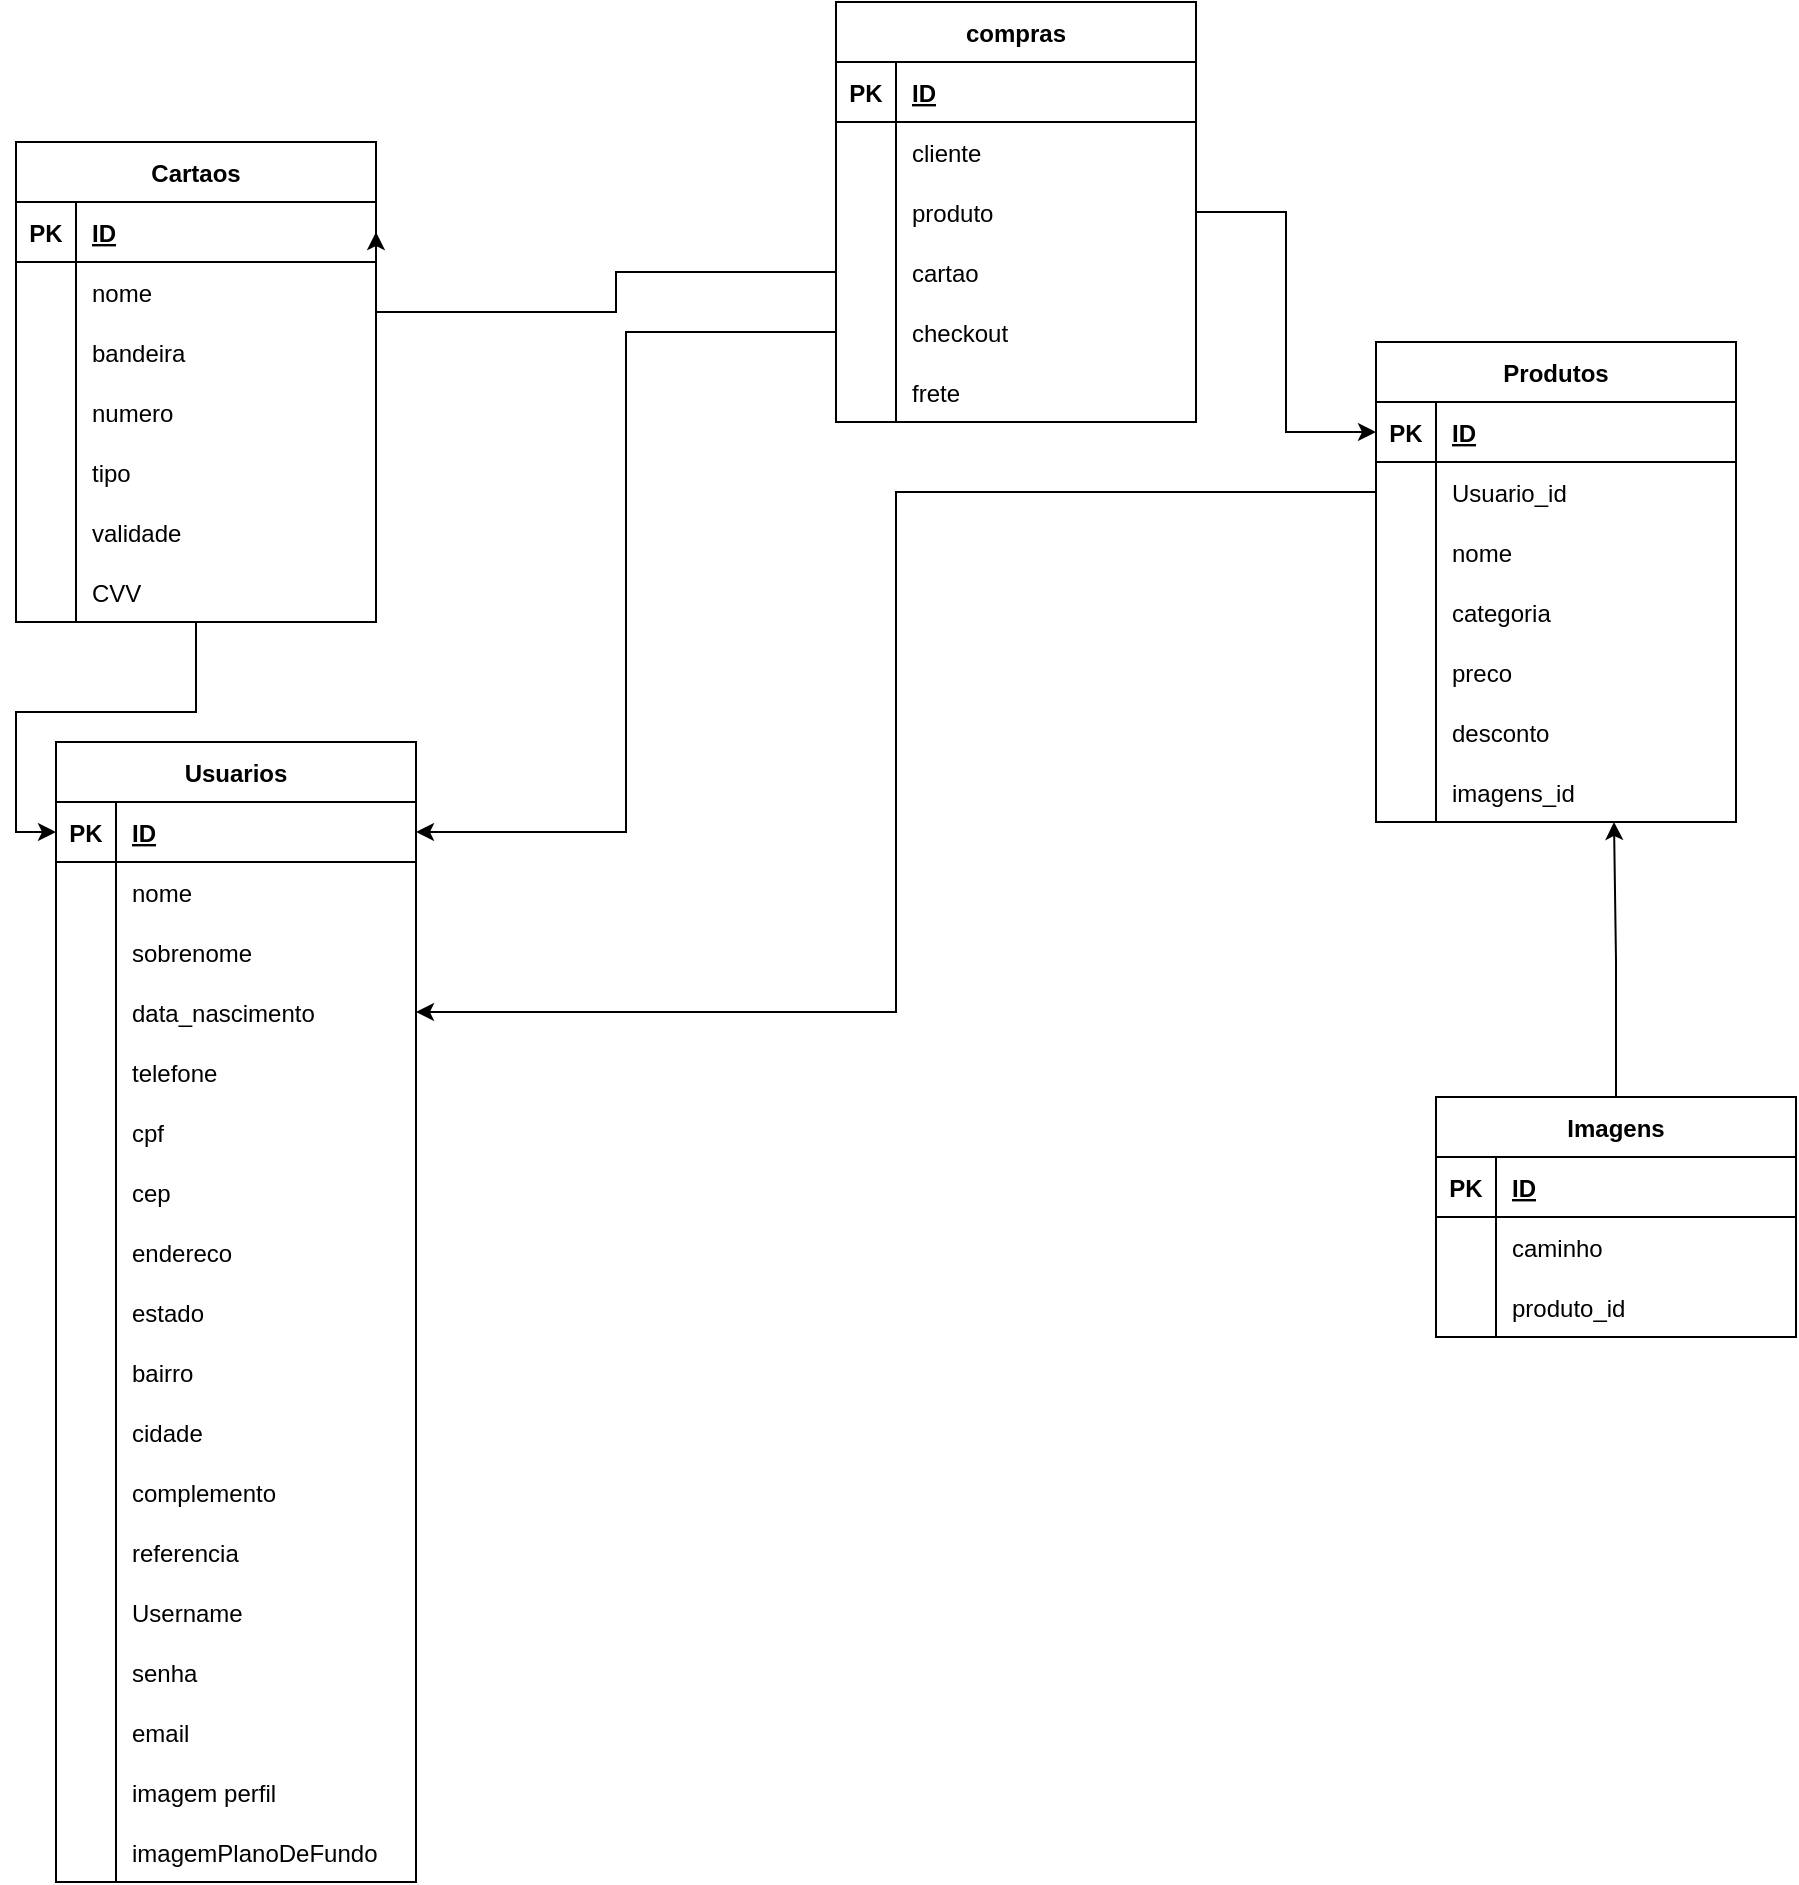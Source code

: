<mxfile version="16.0.0" type="device"><diagram id="0ezysInat2Rahh1jbROp" name="Page-1"><mxGraphModel dx="1278" dy="693" grid="1" gridSize="10" guides="1" tooltips="1" connect="1" arrows="1" fold="1" page="1" pageScale="1" pageWidth="827" pageHeight="1169" math="0" shadow="0"><root><mxCell id="0"/><mxCell id="1" parent="0"/><mxCell id="uuVDLcr6pVWHceji2qdL-23" value="Produtos" style="shape=table;startSize=30;container=1;collapsible=1;childLayout=tableLayout;fixedRows=1;rowLines=0;fontStyle=1;align=center;resizeLast=1;" parent="1" vertex="1"><mxGeometry x="860" y="330" width="180" height="240" as="geometry"/></mxCell><mxCell id="uuVDLcr6pVWHceji2qdL-24" value="" style="shape=partialRectangle;collapsible=0;dropTarget=0;pointerEvents=0;fillColor=none;top=0;left=0;bottom=1;right=0;points=[[0,0.5],[1,0.5]];portConstraint=eastwest;" parent="uuVDLcr6pVWHceji2qdL-23" vertex="1"><mxGeometry y="30" width="180" height="30" as="geometry"/></mxCell><mxCell id="uuVDLcr6pVWHceji2qdL-25" value="PK" style="shape=partialRectangle;connectable=0;fillColor=none;top=0;left=0;bottom=0;right=0;fontStyle=1;overflow=hidden;" parent="uuVDLcr6pVWHceji2qdL-24" vertex="1"><mxGeometry width="30" height="30" as="geometry"><mxRectangle width="30" height="30" as="alternateBounds"/></mxGeometry></mxCell><mxCell id="uuVDLcr6pVWHceji2qdL-26" value="ID" style="shape=partialRectangle;connectable=0;fillColor=none;top=0;left=0;bottom=0;right=0;align=left;spacingLeft=6;fontStyle=5;overflow=hidden;" parent="uuVDLcr6pVWHceji2qdL-24" vertex="1"><mxGeometry x="30" width="150" height="30" as="geometry"><mxRectangle width="150" height="30" as="alternateBounds"/></mxGeometry></mxCell><mxCell id="uuVDLcr6pVWHceji2qdL-27" value="" style="shape=partialRectangle;collapsible=0;dropTarget=0;pointerEvents=0;fillColor=none;top=0;left=0;bottom=0;right=0;points=[[0,0.5],[1,0.5]];portConstraint=eastwest;" parent="uuVDLcr6pVWHceji2qdL-23" vertex="1"><mxGeometry y="60" width="180" height="30" as="geometry"/></mxCell><mxCell id="uuVDLcr6pVWHceji2qdL-28" value="" style="shape=partialRectangle;connectable=0;fillColor=none;top=0;left=0;bottom=0;right=0;editable=1;overflow=hidden;" parent="uuVDLcr6pVWHceji2qdL-27" vertex="1"><mxGeometry width="30" height="30" as="geometry"><mxRectangle width="30" height="30" as="alternateBounds"/></mxGeometry></mxCell><mxCell id="uuVDLcr6pVWHceji2qdL-29" value="Usuario_id" style="shape=partialRectangle;connectable=0;fillColor=none;top=0;left=0;bottom=0;right=0;align=left;spacingLeft=6;overflow=hidden;" parent="uuVDLcr6pVWHceji2qdL-27" vertex="1"><mxGeometry x="30" width="150" height="30" as="geometry"><mxRectangle width="150" height="30" as="alternateBounds"/></mxGeometry></mxCell><mxCell id="uuVDLcr6pVWHceji2qdL-30" value="" style="shape=partialRectangle;collapsible=0;dropTarget=0;pointerEvents=0;fillColor=none;top=0;left=0;bottom=0;right=0;points=[[0,0.5],[1,0.5]];portConstraint=eastwest;" parent="uuVDLcr6pVWHceji2qdL-23" vertex="1"><mxGeometry y="90" width="180" height="30" as="geometry"/></mxCell><mxCell id="uuVDLcr6pVWHceji2qdL-31" value="" style="shape=partialRectangle;connectable=0;fillColor=none;top=0;left=0;bottom=0;right=0;editable=1;overflow=hidden;" parent="uuVDLcr6pVWHceji2qdL-30" vertex="1"><mxGeometry width="30" height="30" as="geometry"><mxRectangle width="30" height="30" as="alternateBounds"/></mxGeometry></mxCell><mxCell id="uuVDLcr6pVWHceji2qdL-32" value="nome" style="shape=partialRectangle;connectable=0;fillColor=none;top=0;left=0;bottom=0;right=0;align=left;spacingLeft=6;overflow=hidden;" parent="uuVDLcr6pVWHceji2qdL-30" vertex="1"><mxGeometry x="30" width="150" height="30" as="geometry"><mxRectangle width="150" height="30" as="alternateBounds"/></mxGeometry></mxCell><mxCell id="uuVDLcr6pVWHceji2qdL-33" value="" style="shape=partialRectangle;collapsible=0;dropTarget=0;pointerEvents=0;fillColor=none;top=0;left=0;bottom=0;right=0;points=[[0,0.5],[1,0.5]];portConstraint=eastwest;" parent="uuVDLcr6pVWHceji2qdL-23" vertex="1"><mxGeometry y="120" width="180" height="30" as="geometry"/></mxCell><mxCell id="uuVDLcr6pVWHceji2qdL-34" value="" style="shape=partialRectangle;connectable=0;fillColor=none;top=0;left=0;bottom=0;right=0;editable=1;overflow=hidden;" parent="uuVDLcr6pVWHceji2qdL-33" vertex="1"><mxGeometry width="30" height="30" as="geometry"><mxRectangle width="30" height="30" as="alternateBounds"/></mxGeometry></mxCell><mxCell id="uuVDLcr6pVWHceji2qdL-35" value="categoria" style="shape=partialRectangle;connectable=0;fillColor=none;top=0;left=0;bottom=0;right=0;align=left;spacingLeft=6;overflow=hidden;" parent="uuVDLcr6pVWHceji2qdL-33" vertex="1"><mxGeometry x="30" width="150" height="30" as="geometry"><mxRectangle width="150" height="30" as="alternateBounds"/></mxGeometry></mxCell><mxCell id="uuVDLcr6pVWHceji2qdL-36" value="" style="shape=partialRectangle;collapsible=0;dropTarget=0;pointerEvents=0;fillColor=none;top=0;left=0;bottom=0;right=0;points=[[0,0.5],[1,0.5]];portConstraint=eastwest;" parent="uuVDLcr6pVWHceji2qdL-23" vertex="1"><mxGeometry y="150" width="180" height="30" as="geometry"/></mxCell><mxCell id="uuVDLcr6pVWHceji2qdL-37" value="&#10;&#10;&lt;span style=&quot;color: rgb(0, 0, 0); font-family: helvetica; font-size: 12px; font-style: normal; font-weight: 400; letter-spacing: normal; text-align: left; text-indent: 0px; text-transform: none; word-spacing: 0px; background-color: rgb(248, 249, 250); display: inline; float: none;&quot;&gt;categoria&lt;/span&gt;&#10;&#10;" style="shape=partialRectangle;connectable=0;fillColor=none;top=0;left=0;bottom=0;right=0;editable=1;overflow=hidden;" parent="uuVDLcr6pVWHceji2qdL-36" vertex="1"><mxGeometry width="30" height="30" as="geometry"><mxRectangle width="30" height="30" as="alternateBounds"/></mxGeometry></mxCell><mxCell id="uuVDLcr6pVWHceji2qdL-38" value="preco" style="shape=partialRectangle;connectable=0;fillColor=none;top=0;left=0;bottom=0;right=0;align=left;spacingLeft=6;overflow=hidden;" parent="uuVDLcr6pVWHceji2qdL-36" vertex="1"><mxGeometry x="30" width="150" height="30" as="geometry"><mxRectangle width="150" height="30" as="alternateBounds"/></mxGeometry></mxCell><mxCell id="uuVDLcr6pVWHceji2qdL-190" value="" style="shape=partialRectangle;collapsible=0;dropTarget=0;pointerEvents=0;fillColor=none;top=0;left=0;bottom=0;right=0;points=[[0,0.5],[1,0.5]];portConstraint=eastwest;" parent="uuVDLcr6pVWHceji2qdL-23" vertex="1"><mxGeometry y="180" width="180" height="30" as="geometry"/></mxCell><mxCell id="uuVDLcr6pVWHceji2qdL-191" value="&#10;&#10;&lt;span style=&quot;color: rgb(0, 0, 0); font-family: helvetica; font-size: 12px; font-style: normal; font-weight: 400; letter-spacing: normal; text-align: left; text-indent: 0px; text-transform: none; word-spacing: 0px; background-color: rgb(248, 249, 250); display: inline; float: none;&quot;&gt;categoria&lt;/span&gt;&#10;&#10;" style="shape=partialRectangle;connectable=0;fillColor=none;top=0;left=0;bottom=0;right=0;editable=1;overflow=hidden;" parent="uuVDLcr6pVWHceji2qdL-190" vertex="1"><mxGeometry width="30" height="30" as="geometry"><mxRectangle width="30" height="30" as="alternateBounds"/></mxGeometry></mxCell><mxCell id="uuVDLcr6pVWHceji2qdL-192" value="desconto" style="shape=partialRectangle;connectable=0;fillColor=none;top=0;left=0;bottom=0;right=0;align=left;spacingLeft=6;overflow=hidden;" parent="uuVDLcr6pVWHceji2qdL-190" vertex="1"><mxGeometry x="30" width="150" height="30" as="geometry"><mxRectangle width="150" height="30" as="alternateBounds"/></mxGeometry></mxCell><mxCell id="SVwhdsL35rU3owsPyrwK-44" value="" style="shape=partialRectangle;collapsible=0;dropTarget=0;pointerEvents=0;fillColor=none;top=0;left=0;bottom=0;right=0;points=[[0,0.5],[1,0.5]];portConstraint=eastwest;" parent="uuVDLcr6pVWHceji2qdL-23" vertex="1"><mxGeometry y="210" width="180" height="30" as="geometry"/></mxCell><mxCell id="SVwhdsL35rU3owsPyrwK-45" value="&#10;&#10;&lt;span style=&quot;color: rgb(0, 0, 0); font-family: helvetica; font-size: 12px; font-style: normal; font-weight: 400; letter-spacing: normal; text-align: left; text-indent: 0px; text-transform: none; word-spacing: 0px; background-color: rgb(248, 249, 250); display: inline; float: none;&quot;&gt;categoria&lt;/span&gt;&#10;&#10;" style="shape=partialRectangle;connectable=0;fillColor=none;top=0;left=0;bottom=0;right=0;editable=1;overflow=hidden;" parent="SVwhdsL35rU3owsPyrwK-44" vertex="1"><mxGeometry width="30" height="30" as="geometry"><mxRectangle width="30" height="30" as="alternateBounds"/></mxGeometry></mxCell><mxCell id="SVwhdsL35rU3owsPyrwK-46" value="imagens_id" style="shape=partialRectangle;connectable=0;fillColor=none;top=0;left=0;bottom=0;right=0;align=left;spacingLeft=6;overflow=hidden;" parent="SVwhdsL35rU3owsPyrwK-44" vertex="1"><mxGeometry x="30" width="150" height="30" as="geometry"><mxRectangle width="150" height="30" as="alternateBounds"/></mxGeometry></mxCell><mxCell id="uuVDLcr6pVWHceji2qdL-40" value="compras" style="shape=table;startSize=30;container=1;collapsible=1;childLayout=tableLayout;fixedRows=1;rowLines=0;fontStyle=1;align=center;resizeLast=1;" parent="1" vertex="1"><mxGeometry x="590" y="160" width="180" height="210" as="geometry"/></mxCell><mxCell id="uuVDLcr6pVWHceji2qdL-41" value="" style="shape=partialRectangle;collapsible=0;dropTarget=0;pointerEvents=0;fillColor=none;top=0;left=0;bottom=1;right=0;points=[[0,0.5],[1,0.5]];portConstraint=eastwest;" parent="uuVDLcr6pVWHceji2qdL-40" vertex="1"><mxGeometry y="30" width="180" height="30" as="geometry"/></mxCell><mxCell id="uuVDLcr6pVWHceji2qdL-42" value="PK" style="shape=partialRectangle;connectable=0;fillColor=none;top=0;left=0;bottom=0;right=0;fontStyle=1;overflow=hidden;" parent="uuVDLcr6pVWHceji2qdL-41" vertex="1"><mxGeometry width="30" height="30" as="geometry"><mxRectangle width="30" height="30" as="alternateBounds"/></mxGeometry></mxCell><mxCell id="uuVDLcr6pVWHceji2qdL-43" value="ID" style="shape=partialRectangle;connectable=0;fillColor=none;top=0;left=0;bottom=0;right=0;align=left;spacingLeft=6;fontStyle=5;overflow=hidden;" parent="uuVDLcr6pVWHceji2qdL-41" vertex="1"><mxGeometry x="30" width="150" height="30" as="geometry"><mxRectangle width="150" height="30" as="alternateBounds"/></mxGeometry></mxCell><mxCell id="uuVDLcr6pVWHceji2qdL-44" value="" style="shape=partialRectangle;collapsible=0;dropTarget=0;pointerEvents=0;fillColor=none;top=0;left=0;bottom=0;right=0;points=[[0,0.5],[1,0.5]];portConstraint=eastwest;" parent="uuVDLcr6pVWHceji2qdL-40" vertex="1"><mxGeometry y="60" width="180" height="30" as="geometry"/></mxCell><mxCell id="uuVDLcr6pVWHceji2qdL-45" value="" style="shape=partialRectangle;connectable=0;fillColor=none;top=0;left=0;bottom=0;right=0;editable=1;overflow=hidden;" parent="uuVDLcr6pVWHceji2qdL-44" vertex="1"><mxGeometry width="30" height="30" as="geometry"><mxRectangle width="30" height="30" as="alternateBounds"/></mxGeometry></mxCell><mxCell id="uuVDLcr6pVWHceji2qdL-46" value="cliente" style="shape=partialRectangle;connectable=0;fillColor=none;top=0;left=0;bottom=0;right=0;align=left;spacingLeft=6;overflow=hidden;" parent="uuVDLcr6pVWHceji2qdL-44" vertex="1"><mxGeometry x="30" width="150" height="30" as="geometry"><mxRectangle width="150" height="30" as="alternateBounds"/></mxGeometry></mxCell><mxCell id="uuVDLcr6pVWHceji2qdL-47" value="" style="shape=partialRectangle;collapsible=0;dropTarget=0;pointerEvents=0;fillColor=none;top=0;left=0;bottom=0;right=0;points=[[0,0.5],[1,0.5]];portConstraint=eastwest;" parent="uuVDLcr6pVWHceji2qdL-40" vertex="1"><mxGeometry y="90" width="180" height="30" as="geometry"/></mxCell><mxCell id="uuVDLcr6pVWHceji2qdL-48" value="" style="shape=partialRectangle;connectable=0;fillColor=none;top=0;left=0;bottom=0;right=0;editable=1;overflow=hidden;" parent="uuVDLcr6pVWHceji2qdL-47" vertex="1"><mxGeometry width="30" height="30" as="geometry"><mxRectangle width="30" height="30" as="alternateBounds"/></mxGeometry></mxCell><mxCell id="uuVDLcr6pVWHceji2qdL-49" value="produto" style="shape=partialRectangle;connectable=0;fillColor=none;top=0;left=0;bottom=0;right=0;align=left;spacingLeft=6;overflow=hidden;" parent="uuVDLcr6pVWHceji2qdL-47" vertex="1"><mxGeometry x="30" width="150" height="30" as="geometry"><mxRectangle width="150" height="30" as="alternateBounds"/></mxGeometry></mxCell><mxCell id="uuVDLcr6pVWHceji2qdL-203" value="" style="shape=partialRectangle;collapsible=0;dropTarget=0;pointerEvents=0;fillColor=none;top=0;left=0;bottom=0;right=0;points=[[0,0.5],[1,0.5]];portConstraint=eastwest;" parent="uuVDLcr6pVWHceji2qdL-40" vertex="1"><mxGeometry y="120" width="180" height="30" as="geometry"/></mxCell><mxCell id="uuVDLcr6pVWHceji2qdL-204" value="" style="shape=partialRectangle;connectable=0;fillColor=none;top=0;left=0;bottom=0;right=0;editable=1;overflow=hidden;" parent="uuVDLcr6pVWHceji2qdL-203" vertex="1"><mxGeometry width="30" height="30" as="geometry"><mxRectangle width="30" height="30" as="alternateBounds"/></mxGeometry></mxCell><mxCell id="uuVDLcr6pVWHceji2qdL-205" value="cartao" style="shape=partialRectangle;connectable=0;fillColor=none;top=0;left=0;bottom=0;right=0;align=left;spacingLeft=6;overflow=hidden;" parent="uuVDLcr6pVWHceji2qdL-203" vertex="1"><mxGeometry x="30" width="150" height="30" as="geometry"><mxRectangle width="150" height="30" as="alternateBounds"/></mxGeometry></mxCell><mxCell id="uuVDLcr6pVWHceji2qdL-206" value="" style="shape=partialRectangle;collapsible=0;dropTarget=0;pointerEvents=0;fillColor=none;top=0;left=0;bottom=0;right=0;points=[[0,0.5],[1,0.5]];portConstraint=eastwest;" parent="uuVDLcr6pVWHceji2qdL-40" vertex="1"><mxGeometry y="150" width="180" height="30" as="geometry"/></mxCell><mxCell id="uuVDLcr6pVWHceji2qdL-207" value="" style="shape=partialRectangle;connectable=0;fillColor=none;top=0;left=0;bottom=0;right=0;editable=1;overflow=hidden;" parent="uuVDLcr6pVWHceji2qdL-206" vertex="1"><mxGeometry width="30" height="30" as="geometry"><mxRectangle width="30" height="30" as="alternateBounds"/></mxGeometry></mxCell><mxCell id="uuVDLcr6pVWHceji2qdL-208" value="checkout" style="shape=partialRectangle;connectable=0;fillColor=none;top=0;left=0;bottom=0;right=0;align=left;spacingLeft=6;overflow=hidden;" parent="uuVDLcr6pVWHceji2qdL-206" vertex="1"><mxGeometry x="30" width="150" height="30" as="geometry"><mxRectangle width="150" height="30" as="alternateBounds"/></mxGeometry></mxCell><mxCell id="SVwhdsL35rU3owsPyrwK-11" value="" style="shape=partialRectangle;collapsible=0;dropTarget=0;pointerEvents=0;fillColor=none;top=0;left=0;bottom=0;right=0;points=[[0,0.5],[1,0.5]];portConstraint=eastwest;" parent="uuVDLcr6pVWHceji2qdL-40" vertex="1"><mxGeometry y="180" width="180" height="30" as="geometry"/></mxCell><mxCell id="SVwhdsL35rU3owsPyrwK-12" value="" style="shape=partialRectangle;connectable=0;fillColor=none;top=0;left=0;bottom=0;right=0;editable=1;overflow=hidden;" parent="SVwhdsL35rU3owsPyrwK-11" vertex="1"><mxGeometry width="30" height="30" as="geometry"><mxRectangle width="30" height="30" as="alternateBounds"/></mxGeometry></mxCell><mxCell id="SVwhdsL35rU3owsPyrwK-13" value="frete" style="shape=partialRectangle;connectable=0;fillColor=none;top=0;left=0;bottom=0;right=0;align=left;spacingLeft=6;overflow=hidden;" parent="SVwhdsL35rU3owsPyrwK-11" vertex="1"><mxGeometry x="30" width="150" height="30" as="geometry"><mxRectangle width="150" height="30" as="alternateBounds"/></mxGeometry></mxCell><mxCell id="uuVDLcr6pVWHceji2qdL-51" value="Usuarios" style="shape=table;startSize=30;container=1;collapsible=1;childLayout=tableLayout;fixedRows=1;rowLines=0;fontStyle=1;align=center;resizeLast=1;" parent="1" vertex="1"><mxGeometry x="200" y="530" width="180" height="570" as="geometry"/></mxCell><mxCell id="uuVDLcr6pVWHceji2qdL-52" value="" style="shape=partialRectangle;collapsible=0;dropTarget=0;pointerEvents=0;fillColor=none;top=0;left=0;bottom=1;right=0;points=[[0,0.5],[1,0.5]];portConstraint=eastwest;" parent="uuVDLcr6pVWHceji2qdL-51" vertex="1"><mxGeometry y="30" width="180" height="30" as="geometry"/></mxCell><mxCell id="uuVDLcr6pVWHceji2qdL-53" value="PK" style="shape=partialRectangle;connectable=0;fillColor=none;top=0;left=0;bottom=0;right=0;fontStyle=1;overflow=hidden;" parent="uuVDLcr6pVWHceji2qdL-52" vertex="1"><mxGeometry width="30" height="30" as="geometry"><mxRectangle width="30" height="30" as="alternateBounds"/></mxGeometry></mxCell><mxCell id="uuVDLcr6pVWHceji2qdL-54" value="ID" style="shape=partialRectangle;connectable=0;fillColor=none;top=0;left=0;bottom=0;right=0;align=left;spacingLeft=6;fontStyle=5;overflow=hidden;" parent="uuVDLcr6pVWHceji2qdL-52" vertex="1"><mxGeometry x="30" width="150" height="30" as="geometry"><mxRectangle width="150" height="30" as="alternateBounds"/></mxGeometry></mxCell><mxCell id="uuVDLcr6pVWHceji2qdL-55" value="" style="shape=partialRectangle;collapsible=0;dropTarget=0;pointerEvents=0;fillColor=none;top=0;left=0;bottom=0;right=0;points=[[0,0.5],[1,0.5]];portConstraint=eastwest;" parent="uuVDLcr6pVWHceji2qdL-51" vertex="1"><mxGeometry y="60" width="180" height="30" as="geometry"/></mxCell><mxCell id="uuVDLcr6pVWHceji2qdL-56" value="" style="shape=partialRectangle;connectable=0;fillColor=none;top=0;left=0;bottom=0;right=0;editable=1;overflow=hidden;" parent="uuVDLcr6pVWHceji2qdL-55" vertex="1"><mxGeometry width="30" height="30" as="geometry"><mxRectangle width="30" height="30" as="alternateBounds"/></mxGeometry></mxCell><mxCell id="uuVDLcr6pVWHceji2qdL-57" value="nome" style="shape=partialRectangle;connectable=0;fillColor=none;top=0;left=0;bottom=0;right=0;align=left;spacingLeft=6;overflow=hidden;" parent="uuVDLcr6pVWHceji2qdL-55" vertex="1"><mxGeometry x="30" width="150" height="30" as="geometry"><mxRectangle width="150" height="30" as="alternateBounds"/></mxGeometry></mxCell><mxCell id="uuVDLcr6pVWHceji2qdL-58" value="" style="shape=partialRectangle;collapsible=0;dropTarget=0;pointerEvents=0;fillColor=none;top=0;left=0;bottom=0;right=0;points=[[0,0.5],[1,0.5]];portConstraint=eastwest;" parent="uuVDLcr6pVWHceji2qdL-51" vertex="1"><mxGeometry y="90" width="180" height="30" as="geometry"/></mxCell><mxCell id="uuVDLcr6pVWHceji2qdL-59" value="" style="shape=partialRectangle;connectable=0;fillColor=none;top=0;left=0;bottom=0;right=0;editable=1;overflow=hidden;" parent="uuVDLcr6pVWHceji2qdL-58" vertex="1"><mxGeometry width="30" height="30" as="geometry"><mxRectangle width="30" height="30" as="alternateBounds"/></mxGeometry></mxCell><mxCell id="uuVDLcr6pVWHceji2qdL-60" value="sobrenome" style="shape=partialRectangle;connectable=0;fillColor=none;top=0;left=0;bottom=0;right=0;align=left;spacingLeft=6;overflow=hidden;" parent="uuVDLcr6pVWHceji2qdL-58" vertex="1"><mxGeometry x="30" width="150" height="30" as="geometry"><mxRectangle width="150" height="30" as="alternateBounds"/></mxGeometry></mxCell><mxCell id="uuVDLcr6pVWHceji2qdL-67" value="" style="shape=partialRectangle;collapsible=0;dropTarget=0;pointerEvents=0;fillColor=none;top=0;left=0;bottom=0;right=0;points=[[0,0.5],[1,0.5]];portConstraint=eastwest;" parent="uuVDLcr6pVWHceji2qdL-51" vertex="1"><mxGeometry y="120" width="180" height="30" as="geometry"/></mxCell><mxCell id="uuVDLcr6pVWHceji2qdL-68" value="" style="shape=partialRectangle;connectable=0;fillColor=none;top=0;left=0;bottom=0;right=0;editable=1;overflow=hidden;" parent="uuVDLcr6pVWHceji2qdL-67" vertex="1"><mxGeometry width="30" height="30" as="geometry"><mxRectangle width="30" height="30" as="alternateBounds"/></mxGeometry></mxCell><mxCell id="uuVDLcr6pVWHceji2qdL-69" value="data_nascimento" style="shape=partialRectangle;connectable=0;fillColor=none;top=0;left=0;bottom=0;right=0;align=left;spacingLeft=6;overflow=hidden;" parent="uuVDLcr6pVWHceji2qdL-67" vertex="1"><mxGeometry x="30" width="150" height="30" as="geometry"><mxRectangle width="150" height="30" as="alternateBounds"/></mxGeometry></mxCell><mxCell id="uuVDLcr6pVWHceji2qdL-61" value="" style="shape=partialRectangle;collapsible=0;dropTarget=0;pointerEvents=0;fillColor=none;top=0;left=0;bottom=0;right=0;points=[[0,0.5],[1,0.5]];portConstraint=eastwest;" parent="uuVDLcr6pVWHceji2qdL-51" vertex="1"><mxGeometry y="150" width="180" height="30" as="geometry"/></mxCell><mxCell id="uuVDLcr6pVWHceji2qdL-62" value="" style="shape=partialRectangle;connectable=0;fillColor=none;top=0;left=0;bottom=0;right=0;editable=1;overflow=hidden;" parent="uuVDLcr6pVWHceji2qdL-61" vertex="1"><mxGeometry width="30" height="30" as="geometry"><mxRectangle width="30" height="30" as="alternateBounds"/></mxGeometry></mxCell><mxCell id="uuVDLcr6pVWHceji2qdL-63" value="telefone" style="shape=partialRectangle;connectable=0;fillColor=none;top=0;left=0;bottom=0;right=0;align=left;spacingLeft=6;overflow=hidden;" parent="uuVDLcr6pVWHceji2qdL-61" vertex="1"><mxGeometry x="30" width="150" height="30" as="geometry"><mxRectangle width="150" height="30" as="alternateBounds"/></mxGeometry></mxCell><mxCell id="uuVDLcr6pVWHceji2qdL-64" value="" style="shape=partialRectangle;collapsible=0;dropTarget=0;pointerEvents=0;fillColor=none;top=0;left=0;bottom=0;right=0;points=[[0,0.5],[1,0.5]];portConstraint=eastwest;" parent="uuVDLcr6pVWHceji2qdL-51" vertex="1"><mxGeometry y="180" width="180" height="30" as="geometry"/></mxCell><mxCell id="uuVDLcr6pVWHceji2qdL-65" value="" style="shape=partialRectangle;connectable=0;fillColor=none;top=0;left=0;bottom=0;right=0;editable=1;overflow=hidden;" parent="uuVDLcr6pVWHceji2qdL-64" vertex="1"><mxGeometry width="30" height="30" as="geometry"><mxRectangle width="30" height="30" as="alternateBounds"/></mxGeometry></mxCell><mxCell id="uuVDLcr6pVWHceji2qdL-66" value="cpf" style="shape=partialRectangle;connectable=0;fillColor=none;top=0;left=0;bottom=0;right=0;align=left;spacingLeft=6;overflow=hidden;" parent="uuVDLcr6pVWHceji2qdL-64" vertex="1"><mxGeometry x="30" width="150" height="30" as="geometry"><mxRectangle width="150" height="30" as="alternateBounds"/></mxGeometry></mxCell><mxCell id="uuVDLcr6pVWHceji2qdL-70" value="" style="shape=partialRectangle;collapsible=0;dropTarget=0;pointerEvents=0;fillColor=none;top=0;left=0;bottom=0;right=0;points=[[0,0.5],[1,0.5]];portConstraint=eastwest;" parent="uuVDLcr6pVWHceji2qdL-51" vertex="1"><mxGeometry y="210" width="180" height="30" as="geometry"/></mxCell><mxCell id="uuVDLcr6pVWHceji2qdL-71" value="" style="shape=partialRectangle;connectable=0;fillColor=none;top=0;left=0;bottom=0;right=0;editable=1;overflow=hidden;" parent="uuVDLcr6pVWHceji2qdL-70" vertex="1"><mxGeometry width="30" height="30" as="geometry"><mxRectangle width="30" height="30" as="alternateBounds"/></mxGeometry></mxCell><mxCell id="uuVDLcr6pVWHceji2qdL-72" value="cep" style="shape=partialRectangle;connectable=0;fillColor=none;top=0;left=0;bottom=0;right=0;align=left;spacingLeft=6;overflow=hidden;" parent="uuVDLcr6pVWHceji2qdL-70" vertex="1"><mxGeometry x="30" width="150" height="30" as="geometry"><mxRectangle width="150" height="30" as="alternateBounds"/></mxGeometry></mxCell><mxCell id="uuVDLcr6pVWHceji2qdL-163" value="" style="shape=partialRectangle;collapsible=0;dropTarget=0;pointerEvents=0;fillColor=none;top=0;left=0;bottom=0;right=0;points=[[0,0.5],[1,0.5]];portConstraint=eastwest;" parent="uuVDLcr6pVWHceji2qdL-51" vertex="1"><mxGeometry y="240" width="180" height="30" as="geometry"/></mxCell><mxCell id="uuVDLcr6pVWHceji2qdL-164" value="" style="shape=partialRectangle;connectable=0;fillColor=none;top=0;left=0;bottom=0;right=0;editable=1;overflow=hidden;" parent="uuVDLcr6pVWHceji2qdL-163" vertex="1"><mxGeometry width="30" height="30" as="geometry"><mxRectangle width="30" height="30" as="alternateBounds"/></mxGeometry></mxCell><mxCell id="uuVDLcr6pVWHceji2qdL-165" value="endereco" style="shape=partialRectangle;connectable=0;fillColor=none;top=0;left=0;bottom=0;right=0;align=left;spacingLeft=6;overflow=hidden;" parent="uuVDLcr6pVWHceji2qdL-163" vertex="1"><mxGeometry x="30" width="150" height="30" as="geometry"><mxRectangle width="150" height="30" as="alternateBounds"/></mxGeometry></mxCell><mxCell id="uuVDLcr6pVWHceji2qdL-166" value="" style="shape=partialRectangle;collapsible=0;dropTarget=0;pointerEvents=0;fillColor=none;top=0;left=0;bottom=0;right=0;points=[[0,0.5],[1,0.5]];portConstraint=eastwest;" parent="uuVDLcr6pVWHceji2qdL-51" vertex="1"><mxGeometry y="270" width="180" height="30" as="geometry"/></mxCell><mxCell id="uuVDLcr6pVWHceji2qdL-167" value="" style="shape=partialRectangle;connectable=0;fillColor=none;top=0;left=0;bottom=0;right=0;editable=1;overflow=hidden;" parent="uuVDLcr6pVWHceji2qdL-166" vertex="1"><mxGeometry width="30" height="30" as="geometry"><mxRectangle width="30" height="30" as="alternateBounds"/></mxGeometry></mxCell><mxCell id="uuVDLcr6pVWHceji2qdL-168" value="estado" style="shape=partialRectangle;connectable=0;fillColor=none;top=0;left=0;bottom=0;right=0;align=left;spacingLeft=6;overflow=hidden;" parent="uuVDLcr6pVWHceji2qdL-166" vertex="1"><mxGeometry x="30" width="150" height="30" as="geometry"><mxRectangle width="150" height="30" as="alternateBounds"/></mxGeometry></mxCell><mxCell id="uuVDLcr6pVWHceji2qdL-169" value="" style="shape=partialRectangle;collapsible=0;dropTarget=0;pointerEvents=0;fillColor=none;top=0;left=0;bottom=0;right=0;points=[[0,0.5],[1,0.5]];portConstraint=eastwest;" parent="uuVDLcr6pVWHceji2qdL-51" vertex="1"><mxGeometry y="300" width="180" height="30" as="geometry"/></mxCell><mxCell id="uuVDLcr6pVWHceji2qdL-170" value="" style="shape=partialRectangle;connectable=0;fillColor=none;top=0;left=0;bottom=0;right=0;editable=1;overflow=hidden;" parent="uuVDLcr6pVWHceji2qdL-169" vertex="1"><mxGeometry width="30" height="30" as="geometry"><mxRectangle width="30" height="30" as="alternateBounds"/></mxGeometry></mxCell><mxCell id="uuVDLcr6pVWHceji2qdL-171" value="bairro" style="shape=partialRectangle;connectable=0;fillColor=none;top=0;left=0;bottom=0;right=0;align=left;spacingLeft=6;overflow=hidden;" parent="uuVDLcr6pVWHceji2qdL-169" vertex="1"><mxGeometry x="30" width="150" height="30" as="geometry"><mxRectangle width="150" height="30" as="alternateBounds"/></mxGeometry></mxCell><mxCell id="uuVDLcr6pVWHceji2qdL-172" value="" style="shape=partialRectangle;collapsible=0;dropTarget=0;pointerEvents=0;fillColor=none;top=0;left=0;bottom=0;right=0;points=[[0,0.5],[1,0.5]];portConstraint=eastwest;" parent="uuVDLcr6pVWHceji2qdL-51" vertex="1"><mxGeometry y="330" width="180" height="30" as="geometry"/></mxCell><mxCell id="uuVDLcr6pVWHceji2qdL-173" value="" style="shape=partialRectangle;connectable=0;fillColor=none;top=0;left=0;bottom=0;right=0;editable=1;overflow=hidden;" parent="uuVDLcr6pVWHceji2qdL-172" vertex="1"><mxGeometry width="30" height="30" as="geometry"><mxRectangle width="30" height="30" as="alternateBounds"/></mxGeometry></mxCell><mxCell id="uuVDLcr6pVWHceji2qdL-174" value="cidade" style="shape=partialRectangle;connectable=0;fillColor=none;top=0;left=0;bottom=0;right=0;align=left;spacingLeft=6;overflow=hidden;" parent="uuVDLcr6pVWHceji2qdL-172" vertex="1"><mxGeometry x="30" width="150" height="30" as="geometry"><mxRectangle width="150" height="30" as="alternateBounds"/></mxGeometry></mxCell><mxCell id="uuVDLcr6pVWHceji2qdL-175" value="" style="shape=partialRectangle;collapsible=0;dropTarget=0;pointerEvents=0;fillColor=none;top=0;left=0;bottom=0;right=0;points=[[0,0.5],[1,0.5]];portConstraint=eastwest;" parent="uuVDLcr6pVWHceji2qdL-51" vertex="1"><mxGeometry y="360" width="180" height="30" as="geometry"/></mxCell><mxCell id="uuVDLcr6pVWHceji2qdL-176" value="" style="shape=partialRectangle;connectable=0;fillColor=none;top=0;left=0;bottom=0;right=0;editable=1;overflow=hidden;" parent="uuVDLcr6pVWHceji2qdL-175" vertex="1"><mxGeometry width="30" height="30" as="geometry"><mxRectangle width="30" height="30" as="alternateBounds"/></mxGeometry></mxCell><mxCell id="uuVDLcr6pVWHceji2qdL-177" value="complemento" style="shape=partialRectangle;connectable=0;fillColor=none;top=0;left=0;bottom=0;right=0;align=left;spacingLeft=6;overflow=hidden;" parent="uuVDLcr6pVWHceji2qdL-175" vertex="1"><mxGeometry x="30" width="150" height="30" as="geometry"><mxRectangle width="150" height="30" as="alternateBounds"/></mxGeometry></mxCell><mxCell id="uuVDLcr6pVWHceji2qdL-178" value="" style="shape=partialRectangle;collapsible=0;dropTarget=0;pointerEvents=0;fillColor=none;top=0;left=0;bottom=0;right=0;points=[[0,0.5],[1,0.5]];portConstraint=eastwest;" parent="uuVDLcr6pVWHceji2qdL-51" vertex="1"><mxGeometry y="390" width="180" height="30" as="geometry"/></mxCell><mxCell id="uuVDLcr6pVWHceji2qdL-179" value="" style="shape=partialRectangle;connectable=0;fillColor=none;top=0;left=0;bottom=0;right=0;editable=1;overflow=hidden;" parent="uuVDLcr6pVWHceji2qdL-178" vertex="1"><mxGeometry width="30" height="30" as="geometry"><mxRectangle width="30" height="30" as="alternateBounds"/></mxGeometry></mxCell><mxCell id="uuVDLcr6pVWHceji2qdL-180" value="referencia" style="shape=partialRectangle;connectable=0;fillColor=none;top=0;left=0;bottom=0;right=0;align=left;spacingLeft=6;overflow=hidden;" parent="uuVDLcr6pVWHceji2qdL-178" vertex="1"><mxGeometry x="30" width="150" height="30" as="geometry"><mxRectangle width="150" height="30" as="alternateBounds"/></mxGeometry></mxCell><mxCell id="SVwhdsL35rU3owsPyrwK-1" value="" style="shape=partialRectangle;collapsible=0;dropTarget=0;pointerEvents=0;fillColor=none;top=0;left=0;bottom=0;right=0;points=[[0,0.5],[1,0.5]];portConstraint=eastwest;" parent="uuVDLcr6pVWHceji2qdL-51" vertex="1"><mxGeometry y="420" width="180" height="30" as="geometry"/></mxCell><mxCell id="SVwhdsL35rU3owsPyrwK-2" value="" style="shape=partialRectangle;connectable=0;fillColor=none;top=0;left=0;bottom=0;right=0;editable=1;overflow=hidden;" parent="SVwhdsL35rU3owsPyrwK-1" vertex="1"><mxGeometry width="30" height="30" as="geometry"><mxRectangle width="30" height="30" as="alternateBounds"/></mxGeometry></mxCell><mxCell id="SVwhdsL35rU3owsPyrwK-3" value="Username" style="shape=partialRectangle;connectable=0;fillColor=none;top=0;left=0;bottom=0;right=0;align=left;spacingLeft=6;overflow=hidden;" parent="SVwhdsL35rU3owsPyrwK-1" vertex="1"><mxGeometry x="30" width="150" height="30" as="geometry"><mxRectangle width="150" height="30" as="alternateBounds"/></mxGeometry></mxCell><mxCell id="SVwhdsL35rU3owsPyrwK-4" value="" style="shape=partialRectangle;collapsible=0;dropTarget=0;pointerEvents=0;fillColor=none;top=0;left=0;bottom=0;right=0;points=[[0,0.5],[1,0.5]];portConstraint=eastwest;" parent="uuVDLcr6pVWHceji2qdL-51" vertex="1"><mxGeometry y="450" width="180" height="30" as="geometry"/></mxCell><mxCell id="SVwhdsL35rU3owsPyrwK-5" value="" style="shape=partialRectangle;connectable=0;fillColor=none;top=0;left=0;bottom=0;right=0;editable=1;overflow=hidden;" parent="SVwhdsL35rU3owsPyrwK-4" vertex="1"><mxGeometry width="30" height="30" as="geometry"><mxRectangle width="30" height="30" as="alternateBounds"/></mxGeometry></mxCell><mxCell id="SVwhdsL35rU3owsPyrwK-6" value="senha" style="shape=partialRectangle;connectable=0;fillColor=none;top=0;left=0;bottom=0;right=0;align=left;spacingLeft=6;overflow=hidden;" parent="SVwhdsL35rU3owsPyrwK-4" vertex="1"><mxGeometry x="30" width="150" height="30" as="geometry"><mxRectangle width="150" height="30" as="alternateBounds"/></mxGeometry></mxCell><mxCell id="SVwhdsL35rU3owsPyrwK-7" value="" style="shape=partialRectangle;collapsible=0;dropTarget=0;pointerEvents=0;fillColor=none;top=0;left=0;bottom=0;right=0;points=[[0,0.5],[1,0.5]];portConstraint=eastwest;" parent="uuVDLcr6pVWHceji2qdL-51" vertex="1"><mxGeometry y="480" width="180" height="30" as="geometry"/></mxCell><mxCell id="SVwhdsL35rU3owsPyrwK-8" value="" style="shape=partialRectangle;connectable=0;fillColor=none;top=0;left=0;bottom=0;right=0;editable=1;overflow=hidden;" parent="SVwhdsL35rU3owsPyrwK-7" vertex="1"><mxGeometry width="30" height="30" as="geometry"><mxRectangle width="30" height="30" as="alternateBounds"/></mxGeometry></mxCell><mxCell id="SVwhdsL35rU3owsPyrwK-9" value="email" style="shape=partialRectangle;connectable=0;fillColor=none;top=0;left=0;bottom=0;right=0;align=left;spacingLeft=6;overflow=hidden;" parent="SVwhdsL35rU3owsPyrwK-7" vertex="1"><mxGeometry x="30" width="150" height="30" as="geometry"><mxRectangle width="150" height="30" as="alternateBounds"/></mxGeometry></mxCell><mxCell id="SVwhdsL35rU3owsPyrwK-48" value="" style="shape=partialRectangle;collapsible=0;dropTarget=0;pointerEvents=0;fillColor=none;top=0;left=0;bottom=0;right=0;points=[[0,0.5],[1,0.5]];portConstraint=eastwest;" parent="uuVDLcr6pVWHceji2qdL-51" vertex="1"><mxGeometry y="510" width="180" height="30" as="geometry"/></mxCell><mxCell id="SVwhdsL35rU3owsPyrwK-49" value="" style="shape=partialRectangle;connectable=0;fillColor=none;top=0;left=0;bottom=0;right=0;editable=1;overflow=hidden;" parent="SVwhdsL35rU3owsPyrwK-48" vertex="1"><mxGeometry width="30" height="30" as="geometry"><mxRectangle width="30" height="30" as="alternateBounds"/></mxGeometry></mxCell><mxCell id="SVwhdsL35rU3owsPyrwK-50" value="imagem perfil" style="shape=partialRectangle;connectable=0;fillColor=none;top=0;left=0;bottom=0;right=0;align=left;spacingLeft=6;overflow=hidden;" parent="SVwhdsL35rU3owsPyrwK-48" vertex="1"><mxGeometry x="30" width="150" height="30" as="geometry"><mxRectangle width="150" height="30" as="alternateBounds"/></mxGeometry></mxCell><mxCell id="SVwhdsL35rU3owsPyrwK-51" value="" style="shape=partialRectangle;collapsible=0;dropTarget=0;pointerEvents=0;fillColor=none;top=0;left=0;bottom=0;right=0;points=[[0,0.5],[1,0.5]];portConstraint=eastwest;" parent="uuVDLcr6pVWHceji2qdL-51" vertex="1"><mxGeometry y="540" width="180" height="30" as="geometry"/></mxCell><mxCell id="SVwhdsL35rU3owsPyrwK-52" value="" style="shape=partialRectangle;connectable=0;fillColor=none;top=0;left=0;bottom=0;right=0;editable=1;overflow=hidden;" parent="SVwhdsL35rU3owsPyrwK-51" vertex="1"><mxGeometry width="30" height="30" as="geometry"><mxRectangle width="30" height="30" as="alternateBounds"/></mxGeometry></mxCell><mxCell id="SVwhdsL35rU3owsPyrwK-53" value="imagemPlanoDeFundo" style="shape=partialRectangle;connectable=0;fillColor=none;top=0;left=0;bottom=0;right=0;align=left;spacingLeft=6;overflow=hidden;" parent="SVwhdsL35rU3owsPyrwK-51" vertex="1"><mxGeometry x="30" width="150" height="30" as="geometry"><mxRectangle width="150" height="30" as="alternateBounds"/></mxGeometry></mxCell><mxCell id="SVwhdsL35rU3owsPyrwK-14" value="" style="edgeStyle=orthogonalEdgeStyle;rounded=0;orthogonalLoop=1;jettySize=auto;html=1;" parent="1" source="uuVDLcr6pVWHceji2qdL-73" target="uuVDLcr6pVWHceji2qdL-52" edge="1"><mxGeometry relative="1" as="geometry"/></mxCell><mxCell id="uuVDLcr6pVWHceji2qdL-73" value="Cartaos" style="shape=table;startSize=30;container=1;collapsible=1;childLayout=tableLayout;fixedRows=1;rowLines=0;fontStyle=1;align=center;resizeLast=1;" parent="1" vertex="1"><mxGeometry x="180" y="230" width="180" height="240" as="geometry"/></mxCell><mxCell id="uuVDLcr6pVWHceji2qdL-74" value="" style="shape=partialRectangle;collapsible=0;dropTarget=0;pointerEvents=0;fillColor=none;top=0;left=0;bottom=1;right=0;points=[[0,0.5],[1,0.5]];portConstraint=eastwest;" parent="uuVDLcr6pVWHceji2qdL-73" vertex="1"><mxGeometry y="30" width="180" height="30" as="geometry"/></mxCell><mxCell id="uuVDLcr6pVWHceji2qdL-75" value="PK" style="shape=partialRectangle;connectable=0;fillColor=none;top=0;left=0;bottom=0;right=0;fontStyle=1;overflow=hidden;" parent="uuVDLcr6pVWHceji2qdL-74" vertex="1"><mxGeometry width="30" height="30" as="geometry"><mxRectangle width="30" height="30" as="alternateBounds"/></mxGeometry></mxCell><mxCell id="uuVDLcr6pVWHceji2qdL-76" value="ID" style="shape=partialRectangle;connectable=0;fillColor=none;top=0;left=0;bottom=0;right=0;align=left;spacingLeft=6;fontStyle=5;overflow=hidden;" parent="uuVDLcr6pVWHceji2qdL-74" vertex="1"><mxGeometry x="30" width="150" height="30" as="geometry"><mxRectangle width="150" height="30" as="alternateBounds"/></mxGeometry></mxCell><mxCell id="uuVDLcr6pVWHceji2qdL-77" value="" style="shape=partialRectangle;collapsible=0;dropTarget=0;pointerEvents=0;fillColor=none;top=0;left=0;bottom=0;right=0;points=[[0,0.5],[1,0.5]];portConstraint=eastwest;" parent="uuVDLcr6pVWHceji2qdL-73" vertex="1"><mxGeometry y="60" width="180" height="30" as="geometry"/></mxCell><mxCell id="uuVDLcr6pVWHceji2qdL-78" value="" style="shape=partialRectangle;connectable=0;fillColor=none;top=0;left=0;bottom=0;right=0;editable=1;overflow=hidden;" parent="uuVDLcr6pVWHceji2qdL-77" vertex="1"><mxGeometry width="30" height="30" as="geometry"><mxRectangle width="30" height="30" as="alternateBounds"/></mxGeometry></mxCell><mxCell id="uuVDLcr6pVWHceji2qdL-79" value="nome" style="shape=partialRectangle;connectable=0;fillColor=none;top=0;left=0;bottom=0;right=0;align=left;spacingLeft=6;overflow=hidden;" parent="uuVDLcr6pVWHceji2qdL-77" vertex="1"><mxGeometry x="30" width="150" height="30" as="geometry"><mxRectangle width="150" height="30" as="alternateBounds"/></mxGeometry></mxCell><mxCell id="uuVDLcr6pVWHceji2qdL-80" value="" style="shape=partialRectangle;collapsible=0;dropTarget=0;pointerEvents=0;fillColor=none;top=0;left=0;bottom=0;right=0;points=[[0,0.5],[1,0.5]];portConstraint=eastwest;" parent="uuVDLcr6pVWHceji2qdL-73" vertex="1"><mxGeometry y="90" width="180" height="30" as="geometry"/></mxCell><mxCell id="uuVDLcr6pVWHceji2qdL-81" value="" style="shape=partialRectangle;connectable=0;fillColor=none;top=0;left=0;bottom=0;right=0;editable=1;overflow=hidden;" parent="uuVDLcr6pVWHceji2qdL-80" vertex="1"><mxGeometry width="30" height="30" as="geometry"><mxRectangle width="30" height="30" as="alternateBounds"/></mxGeometry></mxCell><mxCell id="uuVDLcr6pVWHceji2qdL-82" value="bandeira" style="shape=partialRectangle;connectable=0;fillColor=none;top=0;left=0;bottom=0;right=0;align=left;spacingLeft=6;overflow=hidden;" parent="uuVDLcr6pVWHceji2qdL-80" vertex="1"><mxGeometry x="30" width="150" height="30" as="geometry"><mxRectangle width="150" height="30" as="alternateBounds"/></mxGeometry></mxCell><mxCell id="uuVDLcr6pVWHceji2qdL-83" value="" style="shape=partialRectangle;collapsible=0;dropTarget=0;pointerEvents=0;fillColor=none;top=0;left=0;bottom=0;right=0;points=[[0,0.5],[1,0.5]];portConstraint=eastwest;" parent="uuVDLcr6pVWHceji2qdL-73" vertex="1"><mxGeometry y="120" width="180" height="30" as="geometry"/></mxCell><mxCell id="uuVDLcr6pVWHceji2qdL-84" value="" style="shape=partialRectangle;connectable=0;fillColor=none;top=0;left=0;bottom=0;right=0;editable=1;overflow=hidden;" parent="uuVDLcr6pVWHceji2qdL-83" vertex="1"><mxGeometry width="30" height="30" as="geometry"><mxRectangle width="30" height="30" as="alternateBounds"/></mxGeometry></mxCell><mxCell id="uuVDLcr6pVWHceji2qdL-85" value="numero" style="shape=partialRectangle;connectable=0;fillColor=none;top=0;left=0;bottom=0;right=0;align=left;spacingLeft=6;overflow=hidden;" parent="uuVDLcr6pVWHceji2qdL-83" vertex="1"><mxGeometry x="30" width="150" height="30" as="geometry"><mxRectangle width="150" height="30" as="alternateBounds"/></mxGeometry></mxCell><mxCell id="uuVDLcr6pVWHceji2qdL-86" value="" style="shape=partialRectangle;collapsible=0;dropTarget=0;pointerEvents=0;fillColor=none;top=0;left=0;bottom=0;right=0;points=[[0,0.5],[1,0.5]];portConstraint=eastwest;" parent="uuVDLcr6pVWHceji2qdL-73" vertex="1"><mxGeometry y="150" width="180" height="30" as="geometry"/></mxCell><mxCell id="uuVDLcr6pVWHceji2qdL-87" value="" style="shape=partialRectangle;connectable=0;fillColor=none;top=0;left=0;bottom=0;right=0;editable=1;overflow=hidden;" parent="uuVDLcr6pVWHceji2qdL-86" vertex="1"><mxGeometry width="30" height="30" as="geometry"><mxRectangle width="30" height="30" as="alternateBounds"/></mxGeometry></mxCell><mxCell id="uuVDLcr6pVWHceji2qdL-88" value="tipo" style="shape=partialRectangle;connectable=0;fillColor=none;top=0;left=0;bottom=0;right=0;align=left;spacingLeft=6;overflow=hidden;" parent="uuVDLcr6pVWHceji2qdL-86" vertex="1"><mxGeometry x="30" width="150" height="30" as="geometry"><mxRectangle width="150" height="30" as="alternateBounds"/></mxGeometry></mxCell><mxCell id="SVwhdsL35rU3owsPyrwK-15" value="" style="shape=partialRectangle;collapsible=0;dropTarget=0;pointerEvents=0;fillColor=none;top=0;left=0;bottom=0;right=0;points=[[0,0.5],[1,0.5]];portConstraint=eastwest;" parent="uuVDLcr6pVWHceji2qdL-73" vertex="1"><mxGeometry y="180" width="180" height="30" as="geometry"/></mxCell><mxCell id="SVwhdsL35rU3owsPyrwK-16" value="" style="shape=partialRectangle;connectable=0;fillColor=none;top=0;left=0;bottom=0;right=0;editable=1;overflow=hidden;" parent="SVwhdsL35rU3owsPyrwK-15" vertex="1"><mxGeometry width="30" height="30" as="geometry"><mxRectangle width="30" height="30" as="alternateBounds"/></mxGeometry></mxCell><mxCell id="SVwhdsL35rU3owsPyrwK-17" value="validade" style="shape=partialRectangle;connectable=0;fillColor=none;top=0;left=0;bottom=0;right=0;align=left;spacingLeft=6;overflow=hidden;" parent="SVwhdsL35rU3owsPyrwK-15" vertex="1"><mxGeometry x="30" width="150" height="30" as="geometry"><mxRectangle width="150" height="30" as="alternateBounds"/></mxGeometry></mxCell><mxCell id="SVwhdsL35rU3owsPyrwK-40" value="" style="shape=partialRectangle;collapsible=0;dropTarget=0;pointerEvents=0;fillColor=none;top=0;left=0;bottom=0;right=0;points=[[0,0.5],[1,0.5]];portConstraint=eastwest;" parent="uuVDLcr6pVWHceji2qdL-73" vertex="1"><mxGeometry y="210" width="180" height="30" as="geometry"/></mxCell><mxCell id="SVwhdsL35rU3owsPyrwK-41" value="" style="shape=partialRectangle;connectable=0;fillColor=none;top=0;left=0;bottom=0;right=0;editable=1;overflow=hidden;" parent="SVwhdsL35rU3owsPyrwK-40" vertex="1"><mxGeometry width="30" height="30" as="geometry"><mxRectangle width="30" height="30" as="alternateBounds"/></mxGeometry></mxCell><mxCell id="SVwhdsL35rU3owsPyrwK-42" value="CVV" style="shape=partialRectangle;connectable=0;fillColor=none;top=0;left=0;bottom=0;right=0;align=left;spacingLeft=6;overflow=hidden;" parent="SVwhdsL35rU3owsPyrwK-40" vertex="1"><mxGeometry x="30" width="150" height="30" as="geometry"><mxRectangle width="150" height="30" as="alternateBounds"/></mxGeometry></mxCell><mxCell id="uuVDLcr6pVWHceji2qdL-161" style="edgeStyle=orthogonalEdgeStyle;rounded=0;orthogonalLoop=1;jettySize=auto;html=1;entryX=1;entryY=0.5;entryDx=0;entryDy=0;" parent="1" source="uuVDLcr6pVWHceji2qdL-27" target="uuVDLcr6pVWHceji2qdL-67" edge="1"><mxGeometry relative="1" as="geometry"><mxPoint x="360" y="575" as="targetPoint"/></mxGeometry></mxCell><mxCell id="uuVDLcr6pVWHceji2qdL-162" style="edgeStyle=orthogonalEdgeStyle;rounded=0;orthogonalLoop=1;jettySize=auto;html=1;" parent="1" source="uuVDLcr6pVWHceji2qdL-47" target="uuVDLcr6pVWHceji2qdL-24" edge="1"><mxGeometry relative="1" as="geometry"/></mxCell><mxCell id="uuVDLcr6pVWHceji2qdL-209" style="edgeStyle=orthogonalEdgeStyle;rounded=0;orthogonalLoop=1;jettySize=auto;html=1;" parent="1" source="uuVDLcr6pVWHceji2qdL-206" target="uuVDLcr6pVWHceji2qdL-52" edge="1"><mxGeometry relative="1" as="geometry"/></mxCell><mxCell id="uuVDLcr6pVWHceji2qdL-210" style="edgeStyle=orthogonalEdgeStyle;rounded=0;orthogonalLoop=1;jettySize=auto;html=1;entryX=1;entryY=0.5;entryDx=0;entryDy=0;" parent="1" source="uuVDLcr6pVWHceji2qdL-203" target="uuVDLcr6pVWHceji2qdL-74" edge="1"><mxGeometry relative="1" as="geometry"><Array as="points"><mxPoint x="480" y="295"/><mxPoint x="480" y="315"/></Array></mxGeometry></mxCell><mxCell id="SVwhdsL35rU3owsPyrwK-18" value="Imagens" style="shape=table;startSize=30;container=1;collapsible=1;childLayout=tableLayout;fixedRows=1;rowLines=0;fontStyle=1;align=center;resizeLast=1;" parent="1" vertex="1"><mxGeometry x="890" y="707.5" width="180" height="120" as="geometry"/></mxCell><mxCell id="SVwhdsL35rU3owsPyrwK-19" value="" style="shape=partialRectangle;collapsible=0;dropTarget=0;pointerEvents=0;fillColor=none;top=0;left=0;bottom=1;right=0;points=[[0,0.5],[1,0.5]];portConstraint=eastwest;" parent="SVwhdsL35rU3owsPyrwK-18" vertex="1"><mxGeometry y="30" width="180" height="30" as="geometry"/></mxCell><mxCell id="SVwhdsL35rU3owsPyrwK-20" value="PK" style="shape=partialRectangle;connectable=0;fillColor=none;top=0;left=0;bottom=0;right=0;fontStyle=1;overflow=hidden;" parent="SVwhdsL35rU3owsPyrwK-19" vertex="1"><mxGeometry width="30" height="30" as="geometry"><mxRectangle width="30" height="30" as="alternateBounds"/></mxGeometry></mxCell><mxCell id="SVwhdsL35rU3owsPyrwK-21" value="ID" style="shape=partialRectangle;connectable=0;fillColor=none;top=0;left=0;bottom=0;right=0;align=left;spacingLeft=6;fontStyle=5;overflow=hidden;" parent="SVwhdsL35rU3owsPyrwK-19" vertex="1"><mxGeometry x="30" width="150" height="30" as="geometry"><mxRectangle width="150" height="30" as="alternateBounds"/></mxGeometry></mxCell><mxCell id="SVwhdsL35rU3owsPyrwK-28" value="" style="shape=partialRectangle;collapsible=0;dropTarget=0;pointerEvents=0;fillColor=none;top=0;left=0;bottom=0;right=0;points=[[0,0.5],[1,0.5]];portConstraint=eastwest;" parent="SVwhdsL35rU3owsPyrwK-18" vertex="1"><mxGeometry y="60" width="180" height="30" as="geometry"/></mxCell><mxCell id="SVwhdsL35rU3owsPyrwK-29" value="" style="shape=partialRectangle;connectable=0;fillColor=none;top=0;left=0;bottom=0;right=0;editable=1;overflow=hidden;" parent="SVwhdsL35rU3owsPyrwK-28" vertex="1"><mxGeometry width="30" height="30" as="geometry"><mxRectangle width="30" height="30" as="alternateBounds"/></mxGeometry></mxCell><mxCell id="SVwhdsL35rU3owsPyrwK-30" value="caminho" style="shape=partialRectangle;connectable=0;fillColor=none;top=0;left=0;bottom=0;right=0;align=left;spacingLeft=6;overflow=hidden;" parent="SVwhdsL35rU3owsPyrwK-28" vertex="1"><mxGeometry x="30" width="150" height="30" as="geometry"><mxRectangle width="150" height="30" as="alternateBounds"/></mxGeometry></mxCell><mxCell id="SVwhdsL35rU3owsPyrwK-31" value="" style="shape=partialRectangle;collapsible=0;dropTarget=0;pointerEvents=0;fillColor=none;top=0;left=0;bottom=0;right=0;points=[[0,0.5],[1,0.5]];portConstraint=eastwest;" parent="SVwhdsL35rU3owsPyrwK-18" vertex="1"><mxGeometry y="90" width="180" height="30" as="geometry"/></mxCell><mxCell id="SVwhdsL35rU3owsPyrwK-32" value="" style="shape=partialRectangle;connectable=0;fillColor=none;top=0;left=0;bottom=0;right=0;editable=1;overflow=hidden;" parent="SVwhdsL35rU3owsPyrwK-31" vertex="1"><mxGeometry width="30" height="30" as="geometry"><mxRectangle width="30" height="30" as="alternateBounds"/></mxGeometry></mxCell><mxCell id="SVwhdsL35rU3owsPyrwK-33" value="produto_id" style="shape=partialRectangle;connectable=0;fillColor=none;top=0;left=0;bottom=0;right=0;align=left;spacingLeft=6;overflow=hidden;" parent="SVwhdsL35rU3owsPyrwK-31" vertex="1"><mxGeometry x="30" width="150" height="30" as="geometry"><mxRectangle width="150" height="30" as="alternateBounds"/></mxGeometry></mxCell><mxCell id="SVwhdsL35rU3owsPyrwK-43" style="edgeStyle=orthogonalEdgeStyle;rounded=0;orthogonalLoop=1;jettySize=auto;html=1;exitX=0.5;exitY=0;exitDx=0;exitDy=0;" parent="1" source="SVwhdsL35rU3owsPyrwK-18" edge="1"><mxGeometry relative="1" as="geometry"><mxPoint x="979" y="570" as="targetPoint"/></mxGeometry></mxCell></root></mxGraphModel></diagram></mxfile>
